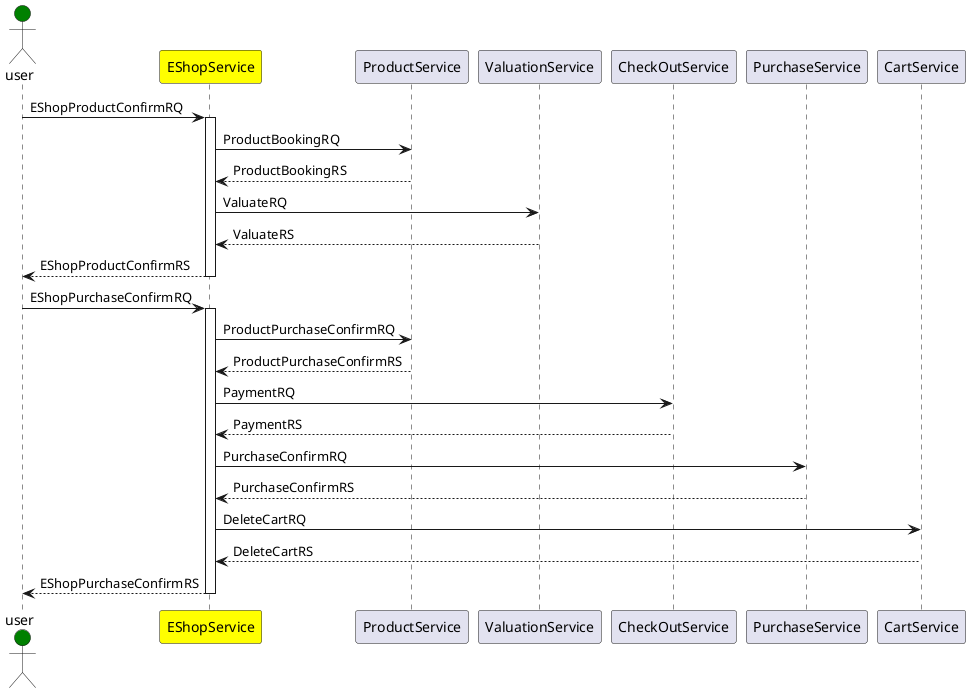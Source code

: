 @startuml

actor user #green
participant EShopService #yellow

user -> EShopService : EShopProductConfirmRQ
activate EShopService

EShopService -> ProductService : ProductBookingRQ
ProductService --> EShopService : ProductBookingRS

EShopService -> ValuationService : ValuateRQ
ValuationService --> EShopService : ValuateRS

EShopService --> user : EShopProductConfirmRS
deactivate EShopService

user -> EShopService : EShopPurchaseConfirmRQ
activate EShopService

EShopService -> ProductService : ProductPurchaseConfirmRQ
ProductService --> EShopService : ProductPurchaseConfirmRS

EShopService -> CheckOutService : PaymentRQ
CheckOutService --> EShopService : PaymentRS
EShopService -> PurchaseService : PurchaseConfirmRQ
PurchaseService --> EShopService : PurchaseConfirmRS

EShopService -> CartService : DeleteCartRQ
CartService --> EShopService : DeleteCartRS

EShopService --> user : EShopPurchaseConfirmRS
deactivate EShopService



@enduml